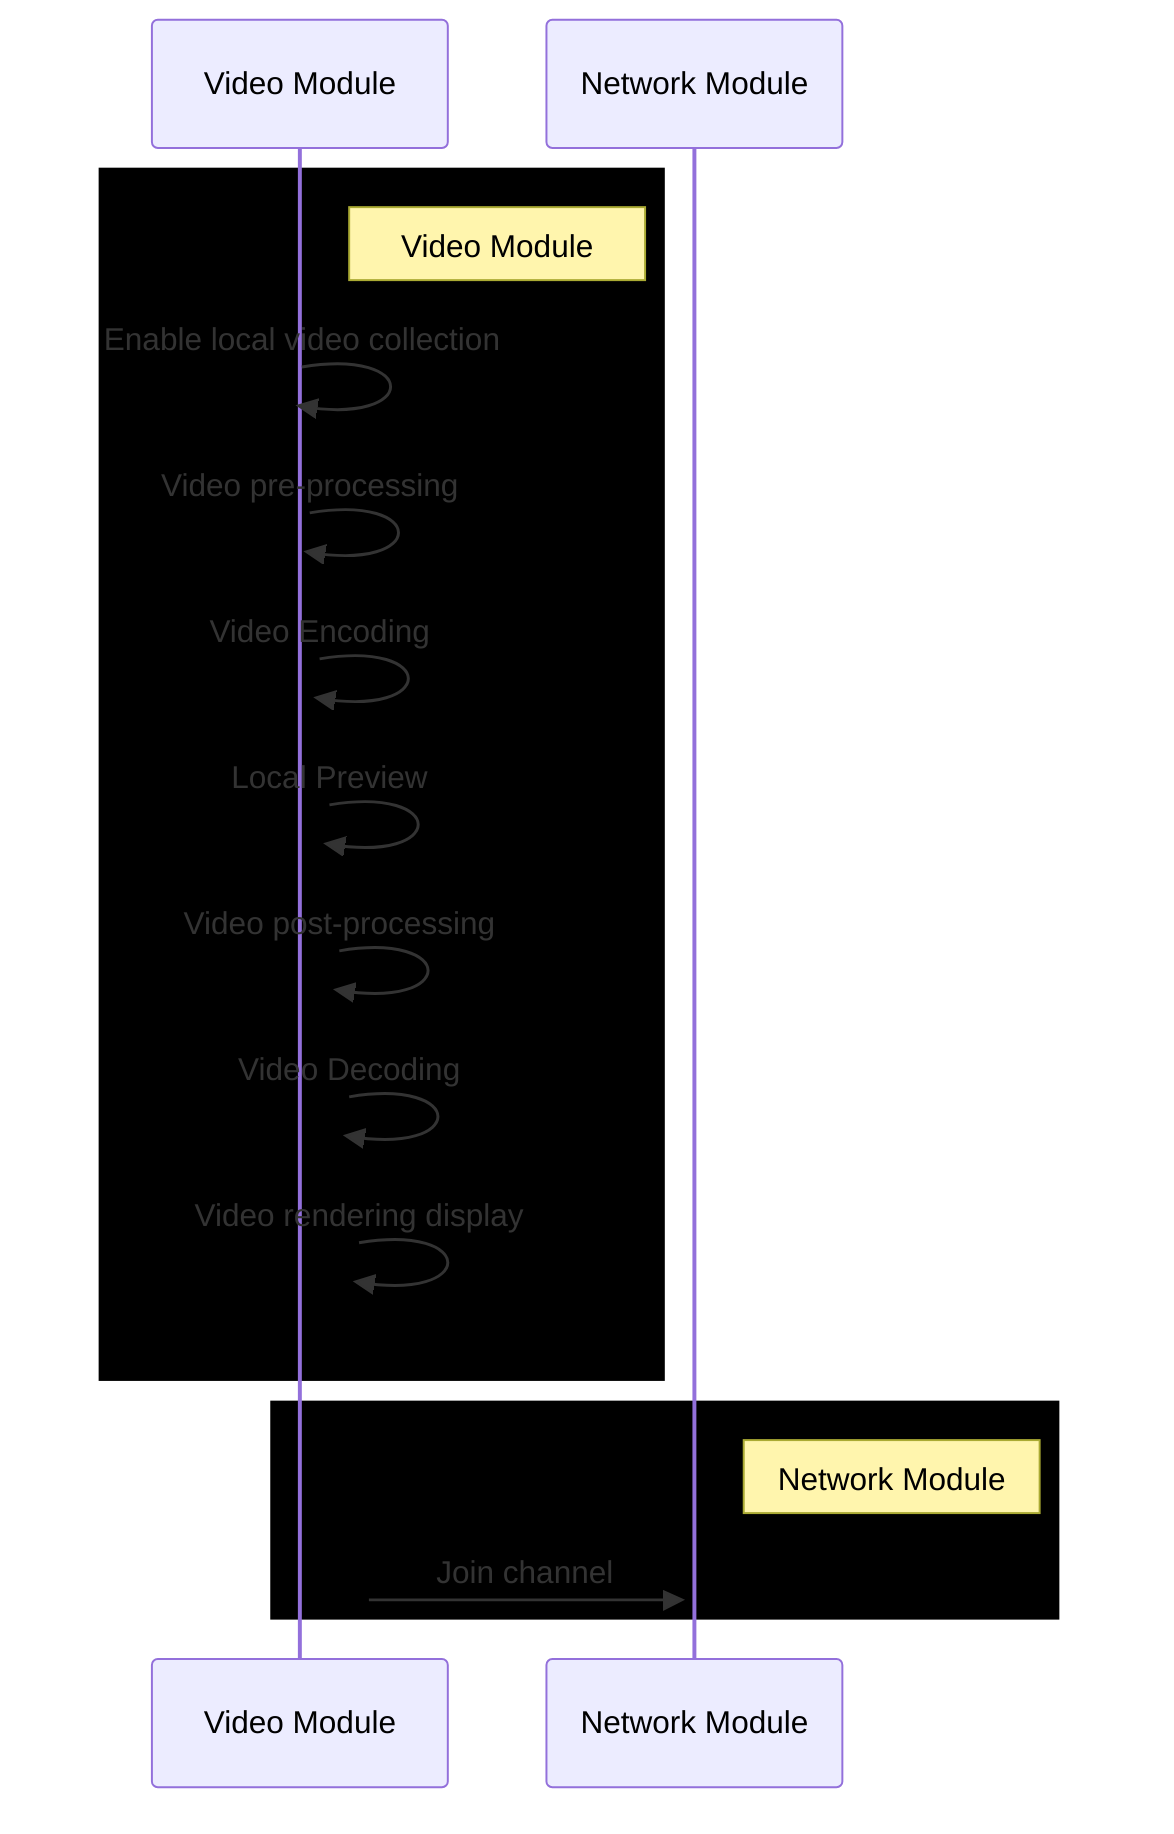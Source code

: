 sequenceDiagram
    participant V as Video Module
    participant N as Network Module

    rect rgb(0,0,0)
    note right of V: Video Module
    V->>+V: Enable local video collection
    V->>+V: Video pre-processing
    V->>+V: Video Encoding
    V->>+V: Local Preview
    V->>+V: Video post-processing
    V->>+V: Video Decoding
    V->>+V: Video rendering display
    end

    rect rgb(0,0,0)
    note right of N: Network Module
    V->>+N: Join channel
    end